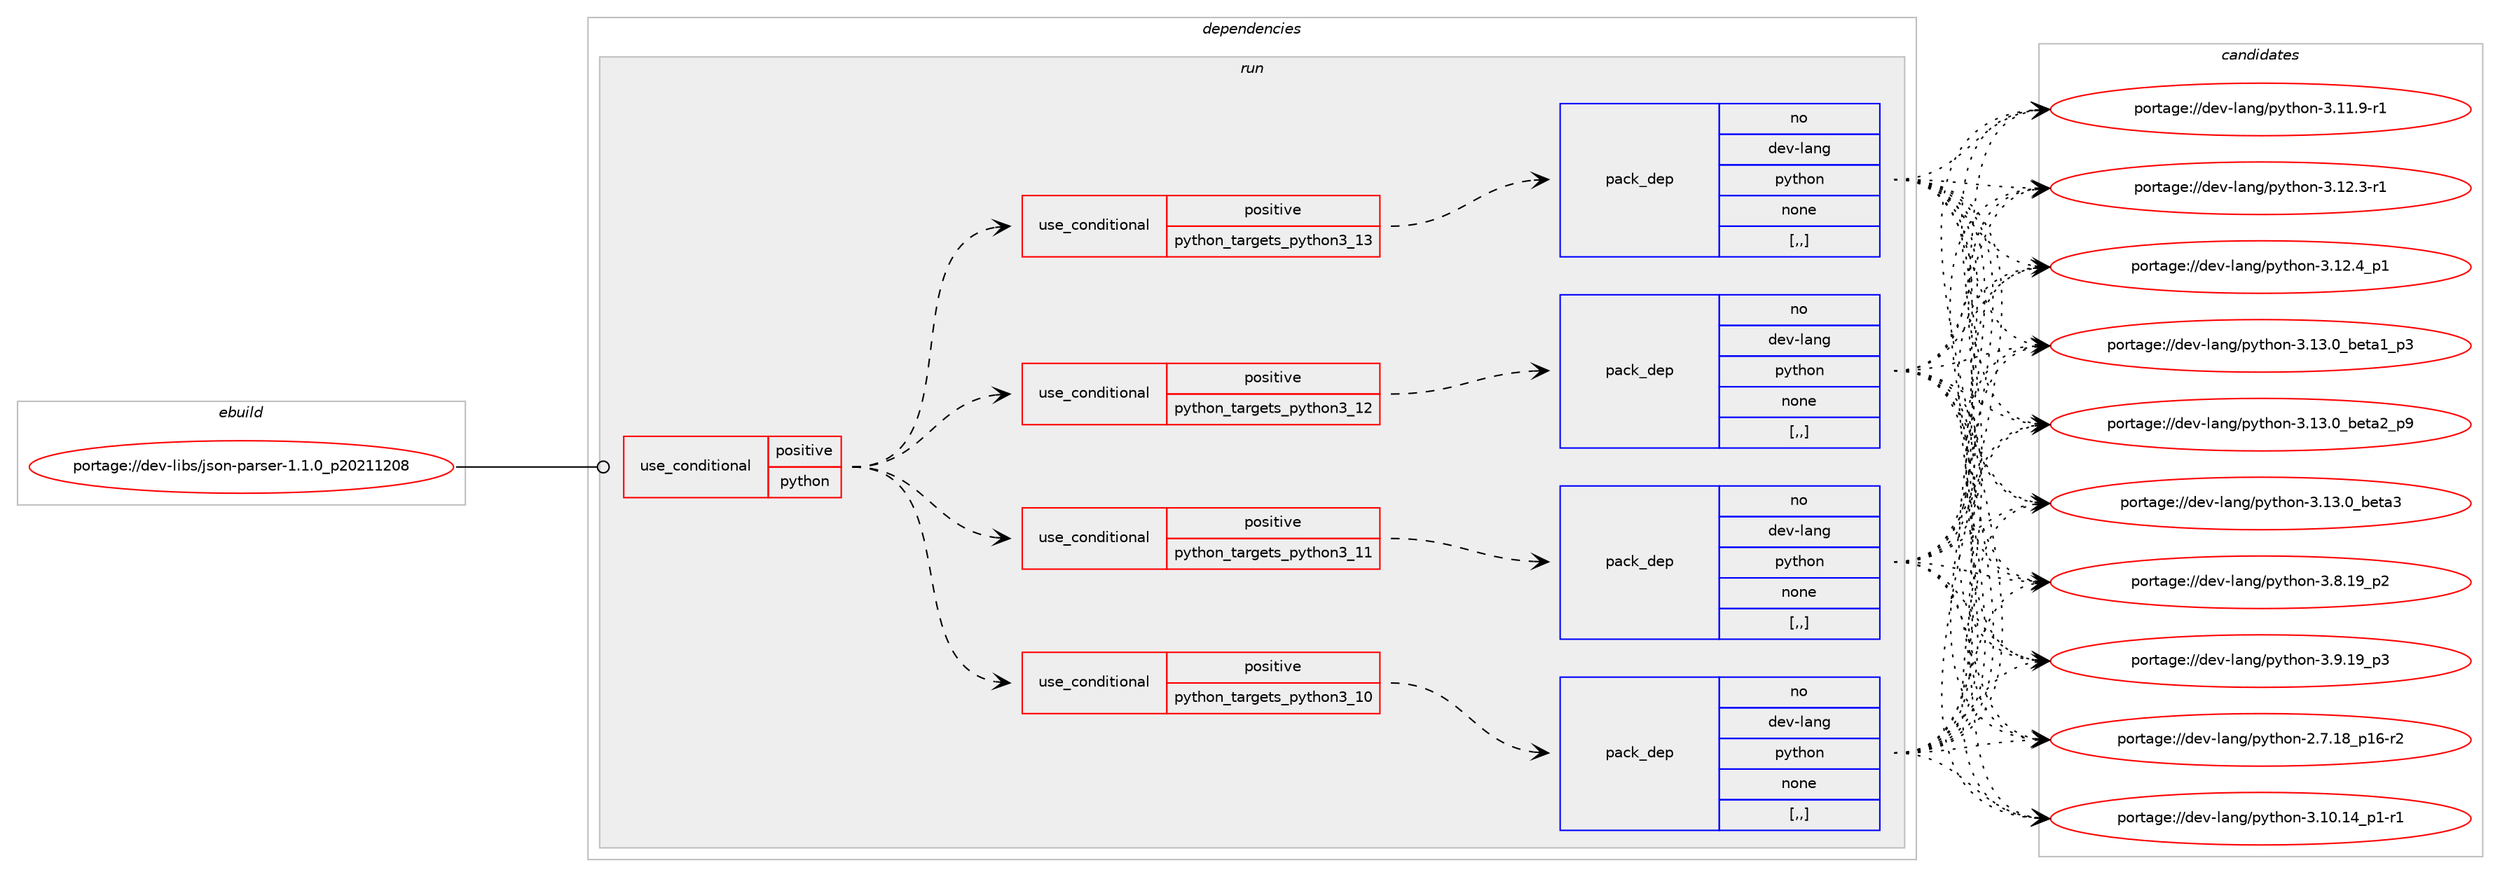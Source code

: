 digraph prolog {

# *************
# Graph options
# *************

newrank=true;
concentrate=true;
compound=true;
graph [rankdir=LR,fontname=Helvetica,fontsize=10,ranksep=1.5];#, ranksep=2.5, nodesep=0.2];
edge  [arrowhead=vee];
node  [fontname=Helvetica,fontsize=10];

# **********
# The ebuild
# **********

subgraph cluster_leftcol {
color=gray;
rank=same;
label=<<i>ebuild</i>>;
id [label="portage://dev-libs/json-parser-1.1.0_p20211208", color=red, width=4, href="../dev-libs/json-parser-1.1.0_p20211208.svg"];
}

# ****************
# The dependencies
# ****************

subgraph cluster_midcol {
color=gray;
label=<<i>dependencies</i>>;
subgraph cluster_compile {
fillcolor="#eeeeee";
style=filled;
label=<<i>compile</i>>;
}
subgraph cluster_compileandrun {
fillcolor="#eeeeee";
style=filled;
label=<<i>compile and run</i>>;
}
subgraph cluster_run {
fillcolor="#eeeeee";
style=filled;
label=<<i>run</i>>;
subgraph cond25731 {
dependency105932 [label=<<TABLE BORDER="0" CELLBORDER="1" CELLSPACING="0" CELLPADDING="4"><TR><TD ROWSPAN="3" CELLPADDING="10">use_conditional</TD></TR><TR><TD>positive</TD></TR><TR><TD>python</TD></TR></TABLE>>, shape=none, color=red];
subgraph cond25732 {
dependency105933 [label=<<TABLE BORDER="0" CELLBORDER="1" CELLSPACING="0" CELLPADDING="4"><TR><TD ROWSPAN="3" CELLPADDING="10">use_conditional</TD></TR><TR><TD>positive</TD></TR><TR><TD>python_targets_python3_10</TD></TR></TABLE>>, shape=none, color=red];
subgraph pack79064 {
dependency105934 [label=<<TABLE BORDER="0" CELLBORDER="1" CELLSPACING="0" CELLPADDING="4" WIDTH="220"><TR><TD ROWSPAN="6" CELLPADDING="30">pack_dep</TD></TR><TR><TD WIDTH="110">no</TD></TR><TR><TD>dev-lang</TD></TR><TR><TD>python</TD></TR><TR><TD>none</TD></TR><TR><TD>[,,]</TD></TR></TABLE>>, shape=none, color=blue];
}
dependency105933:e -> dependency105934:w [weight=20,style="dashed",arrowhead="vee"];
}
dependency105932:e -> dependency105933:w [weight=20,style="dashed",arrowhead="vee"];
subgraph cond25733 {
dependency105935 [label=<<TABLE BORDER="0" CELLBORDER="1" CELLSPACING="0" CELLPADDING="4"><TR><TD ROWSPAN="3" CELLPADDING="10">use_conditional</TD></TR><TR><TD>positive</TD></TR><TR><TD>python_targets_python3_11</TD></TR></TABLE>>, shape=none, color=red];
subgraph pack79065 {
dependency105936 [label=<<TABLE BORDER="0" CELLBORDER="1" CELLSPACING="0" CELLPADDING="4" WIDTH="220"><TR><TD ROWSPAN="6" CELLPADDING="30">pack_dep</TD></TR><TR><TD WIDTH="110">no</TD></TR><TR><TD>dev-lang</TD></TR><TR><TD>python</TD></TR><TR><TD>none</TD></TR><TR><TD>[,,]</TD></TR></TABLE>>, shape=none, color=blue];
}
dependency105935:e -> dependency105936:w [weight=20,style="dashed",arrowhead="vee"];
}
dependency105932:e -> dependency105935:w [weight=20,style="dashed",arrowhead="vee"];
subgraph cond25734 {
dependency105937 [label=<<TABLE BORDER="0" CELLBORDER="1" CELLSPACING="0" CELLPADDING="4"><TR><TD ROWSPAN="3" CELLPADDING="10">use_conditional</TD></TR><TR><TD>positive</TD></TR><TR><TD>python_targets_python3_12</TD></TR></TABLE>>, shape=none, color=red];
subgraph pack79066 {
dependency105938 [label=<<TABLE BORDER="0" CELLBORDER="1" CELLSPACING="0" CELLPADDING="4" WIDTH="220"><TR><TD ROWSPAN="6" CELLPADDING="30">pack_dep</TD></TR><TR><TD WIDTH="110">no</TD></TR><TR><TD>dev-lang</TD></TR><TR><TD>python</TD></TR><TR><TD>none</TD></TR><TR><TD>[,,]</TD></TR></TABLE>>, shape=none, color=blue];
}
dependency105937:e -> dependency105938:w [weight=20,style="dashed",arrowhead="vee"];
}
dependency105932:e -> dependency105937:w [weight=20,style="dashed",arrowhead="vee"];
subgraph cond25735 {
dependency105939 [label=<<TABLE BORDER="0" CELLBORDER="1" CELLSPACING="0" CELLPADDING="4"><TR><TD ROWSPAN="3" CELLPADDING="10">use_conditional</TD></TR><TR><TD>positive</TD></TR><TR><TD>python_targets_python3_13</TD></TR></TABLE>>, shape=none, color=red];
subgraph pack79067 {
dependency105940 [label=<<TABLE BORDER="0" CELLBORDER="1" CELLSPACING="0" CELLPADDING="4" WIDTH="220"><TR><TD ROWSPAN="6" CELLPADDING="30">pack_dep</TD></TR><TR><TD WIDTH="110">no</TD></TR><TR><TD>dev-lang</TD></TR><TR><TD>python</TD></TR><TR><TD>none</TD></TR><TR><TD>[,,]</TD></TR></TABLE>>, shape=none, color=blue];
}
dependency105939:e -> dependency105940:w [weight=20,style="dashed",arrowhead="vee"];
}
dependency105932:e -> dependency105939:w [weight=20,style="dashed",arrowhead="vee"];
}
id:e -> dependency105932:w [weight=20,style="solid",arrowhead="odot"];
}
}

# **************
# The candidates
# **************

subgraph cluster_choices {
rank=same;
color=gray;
label=<<i>candidates</i>>;

subgraph choice79064 {
color=black;
nodesep=1;
choice100101118451089711010347112121116104111110455046554649569511249544511450 [label="portage://dev-lang/python-2.7.18_p16-r2", color=red, width=4,href="../dev-lang/python-2.7.18_p16-r2.svg"];
choice100101118451089711010347112121116104111110455146494846495295112494511449 [label="portage://dev-lang/python-3.10.14_p1-r1", color=red, width=4,href="../dev-lang/python-3.10.14_p1-r1.svg"];
choice100101118451089711010347112121116104111110455146494946574511449 [label="portage://dev-lang/python-3.11.9-r1", color=red, width=4,href="../dev-lang/python-3.11.9-r1.svg"];
choice100101118451089711010347112121116104111110455146495046514511449 [label="portage://dev-lang/python-3.12.3-r1", color=red, width=4,href="../dev-lang/python-3.12.3-r1.svg"];
choice100101118451089711010347112121116104111110455146495046529511249 [label="portage://dev-lang/python-3.12.4_p1", color=red, width=4,href="../dev-lang/python-3.12.4_p1.svg"];
choice10010111845108971101034711212111610411111045514649514648959810111697499511251 [label="portage://dev-lang/python-3.13.0_beta1_p3", color=red, width=4,href="../dev-lang/python-3.13.0_beta1_p3.svg"];
choice10010111845108971101034711212111610411111045514649514648959810111697509511257 [label="portage://dev-lang/python-3.13.0_beta2_p9", color=red, width=4,href="../dev-lang/python-3.13.0_beta2_p9.svg"];
choice1001011184510897110103471121211161041111104551464951464895981011169751 [label="portage://dev-lang/python-3.13.0_beta3", color=red, width=4,href="../dev-lang/python-3.13.0_beta3.svg"];
choice100101118451089711010347112121116104111110455146564649579511250 [label="portage://dev-lang/python-3.8.19_p2", color=red, width=4,href="../dev-lang/python-3.8.19_p2.svg"];
choice100101118451089711010347112121116104111110455146574649579511251 [label="portage://dev-lang/python-3.9.19_p3", color=red, width=4,href="../dev-lang/python-3.9.19_p3.svg"];
dependency105934:e -> choice100101118451089711010347112121116104111110455046554649569511249544511450:w [style=dotted,weight="100"];
dependency105934:e -> choice100101118451089711010347112121116104111110455146494846495295112494511449:w [style=dotted,weight="100"];
dependency105934:e -> choice100101118451089711010347112121116104111110455146494946574511449:w [style=dotted,weight="100"];
dependency105934:e -> choice100101118451089711010347112121116104111110455146495046514511449:w [style=dotted,weight="100"];
dependency105934:e -> choice100101118451089711010347112121116104111110455146495046529511249:w [style=dotted,weight="100"];
dependency105934:e -> choice10010111845108971101034711212111610411111045514649514648959810111697499511251:w [style=dotted,weight="100"];
dependency105934:e -> choice10010111845108971101034711212111610411111045514649514648959810111697509511257:w [style=dotted,weight="100"];
dependency105934:e -> choice1001011184510897110103471121211161041111104551464951464895981011169751:w [style=dotted,weight="100"];
dependency105934:e -> choice100101118451089711010347112121116104111110455146564649579511250:w [style=dotted,weight="100"];
dependency105934:e -> choice100101118451089711010347112121116104111110455146574649579511251:w [style=dotted,weight="100"];
}
subgraph choice79065 {
color=black;
nodesep=1;
choice100101118451089711010347112121116104111110455046554649569511249544511450 [label="portage://dev-lang/python-2.7.18_p16-r2", color=red, width=4,href="../dev-lang/python-2.7.18_p16-r2.svg"];
choice100101118451089711010347112121116104111110455146494846495295112494511449 [label="portage://dev-lang/python-3.10.14_p1-r1", color=red, width=4,href="../dev-lang/python-3.10.14_p1-r1.svg"];
choice100101118451089711010347112121116104111110455146494946574511449 [label="portage://dev-lang/python-3.11.9-r1", color=red, width=4,href="../dev-lang/python-3.11.9-r1.svg"];
choice100101118451089711010347112121116104111110455146495046514511449 [label="portage://dev-lang/python-3.12.3-r1", color=red, width=4,href="../dev-lang/python-3.12.3-r1.svg"];
choice100101118451089711010347112121116104111110455146495046529511249 [label="portage://dev-lang/python-3.12.4_p1", color=red, width=4,href="../dev-lang/python-3.12.4_p1.svg"];
choice10010111845108971101034711212111610411111045514649514648959810111697499511251 [label="portage://dev-lang/python-3.13.0_beta1_p3", color=red, width=4,href="../dev-lang/python-3.13.0_beta1_p3.svg"];
choice10010111845108971101034711212111610411111045514649514648959810111697509511257 [label="portage://dev-lang/python-3.13.0_beta2_p9", color=red, width=4,href="../dev-lang/python-3.13.0_beta2_p9.svg"];
choice1001011184510897110103471121211161041111104551464951464895981011169751 [label="portage://dev-lang/python-3.13.0_beta3", color=red, width=4,href="../dev-lang/python-3.13.0_beta3.svg"];
choice100101118451089711010347112121116104111110455146564649579511250 [label="portage://dev-lang/python-3.8.19_p2", color=red, width=4,href="../dev-lang/python-3.8.19_p2.svg"];
choice100101118451089711010347112121116104111110455146574649579511251 [label="portage://dev-lang/python-3.9.19_p3", color=red, width=4,href="../dev-lang/python-3.9.19_p3.svg"];
dependency105936:e -> choice100101118451089711010347112121116104111110455046554649569511249544511450:w [style=dotted,weight="100"];
dependency105936:e -> choice100101118451089711010347112121116104111110455146494846495295112494511449:w [style=dotted,weight="100"];
dependency105936:e -> choice100101118451089711010347112121116104111110455146494946574511449:w [style=dotted,weight="100"];
dependency105936:e -> choice100101118451089711010347112121116104111110455146495046514511449:w [style=dotted,weight="100"];
dependency105936:e -> choice100101118451089711010347112121116104111110455146495046529511249:w [style=dotted,weight="100"];
dependency105936:e -> choice10010111845108971101034711212111610411111045514649514648959810111697499511251:w [style=dotted,weight="100"];
dependency105936:e -> choice10010111845108971101034711212111610411111045514649514648959810111697509511257:w [style=dotted,weight="100"];
dependency105936:e -> choice1001011184510897110103471121211161041111104551464951464895981011169751:w [style=dotted,weight="100"];
dependency105936:e -> choice100101118451089711010347112121116104111110455146564649579511250:w [style=dotted,weight="100"];
dependency105936:e -> choice100101118451089711010347112121116104111110455146574649579511251:w [style=dotted,weight="100"];
}
subgraph choice79066 {
color=black;
nodesep=1;
choice100101118451089711010347112121116104111110455046554649569511249544511450 [label="portage://dev-lang/python-2.7.18_p16-r2", color=red, width=4,href="../dev-lang/python-2.7.18_p16-r2.svg"];
choice100101118451089711010347112121116104111110455146494846495295112494511449 [label="portage://dev-lang/python-3.10.14_p1-r1", color=red, width=4,href="../dev-lang/python-3.10.14_p1-r1.svg"];
choice100101118451089711010347112121116104111110455146494946574511449 [label="portage://dev-lang/python-3.11.9-r1", color=red, width=4,href="../dev-lang/python-3.11.9-r1.svg"];
choice100101118451089711010347112121116104111110455146495046514511449 [label="portage://dev-lang/python-3.12.3-r1", color=red, width=4,href="../dev-lang/python-3.12.3-r1.svg"];
choice100101118451089711010347112121116104111110455146495046529511249 [label="portage://dev-lang/python-3.12.4_p1", color=red, width=4,href="../dev-lang/python-3.12.4_p1.svg"];
choice10010111845108971101034711212111610411111045514649514648959810111697499511251 [label="portage://dev-lang/python-3.13.0_beta1_p3", color=red, width=4,href="../dev-lang/python-3.13.0_beta1_p3.svg"];
choice10010111845108971101034711212111610411111045514649514648959810111697509511257 [label="portage://dev-lang/python-3.13.0_beta2_p9", color=red, width=4,href="../dev-lang/python-3.13.0_beta2_p9.svg"];
choice1001011184510897110103471121211161041111104551464951464895981011169751 [label="portage://dev-lang/python-3.13.0_beta3", color=red, width=4,href="../dev-lang/python-3.13.0_beta3.svg"];
choice100101118451089711010347112121116104111110455146564649579511250 [label="portage://dev-lang/python-3.8.19_p2", color=red, width=4,href="../dev-lang/python-3.8.19_p2.svg"];
choice100101118451089711010347112121116104111110455146574649579511251 [label="portage://dev-lang/python-3.9.19_p3", color=red, width=4,href="../dev-lang/python-3.9.19_p3.svg"];
dependency105938:e -> choice100101118451089711010347112121116104111110455046554649569511249544511450:w [style=dotted,weight="100"];
dependency105938:e -> choice100101118451089711010347112121116104111110455146494846495295112494511449:w [style=dotted,weight="100"];
dependency105938:e -> choice100101118451089711010347112121116104111110455146494946574511449:w [style=dotted,weight="100"];
dependency105938:e -> choice100101118451089711010347112121116104111110455146495046514511449:w [style=dotted,weight="100"];
dependency105938:e -> choice100101118451089711010347112121116104111110455146495046529511249:w [style=dotted,weight="100"];
dependency105938:e -> choice10010111845108971101034711212111610411111045514649514648959810111697499511251:w [style=dotted,weight="100"];
dependency105938:e -> choice10010111845108971101034711212111610411111045514649514648959810111697509511257:w [style=dotted,weight="100"];
dependency105938:e -> choice1001011184510897110103471121211161041111104551464951464895981011169751:w [style=dotted,weight="100"];
dependency105938:e -> choice100101118451089711010347112121116104111110455146564649579511250:w [style=dotted,weight="100"];
dependency105938:e -> choice100101118451089711010347112121116104111110455146574649579511251:w [style=dotted,weight="100"];
}
subgraph choice79067 {
color=black;
nodesep=1;
choice100101118451089711010347112121116104111110455046554649569511249544511450 [label="portage://dev-lang/python-2.7.18_p16-r2", color=red, width=4,href="../dev-lang/python-2.7.18_p16-r2.svg"];
choice100101118451089711010347112121116104111110455146494846495295112494511449 [label="portage://dev-lang/python-3.10.14_p1-r1", color=red, width=4,href="../dev-lang/python-3.10.14_p1-r1.svg"];
choice100101118451089711010347112121116104111110455146494946574511449 [label="portage://dev-lang/python-3.11.9-r1", color=red, width=4,href="../dev-lang/python-3.11.9-r1.svg"];
choice100101118451089711010347112121116104111110455146495046514511449 [label="portage://dev-lang/python-3.12.3-r1", color=red, width=4,href="../dev-lang/python-3.12.3-r1.svg"];
choice100101118451089711010347112121116104111110455146495046529511249 [label="portage://dev-lang/python-3.12.4_p1", color=red, width=4,href="../dev-lang/python-3.12.4_p1.svg"];
choice10010111845108971101034711212111610411111045514649514648959810111697499511251 [label="portage://dev-lang/python-3.13.0_beta1_p3", color=red, width=4,href="../dev-lang/python-3.13.0_beta1_p3.svg"];
choice10010111845108971101034711212111610411111045514649514648959810111697509511257 [label="portage://dev-lang/python-3.13.0_beta2_p9", color=red, width=4,href="../dev-lang/python-3.13.0_beta2_p9.svg"];
choice1001011184510897110103471121211161041111104551464951464895981011169751 [label="portage://dev-lang/python-3.13.0_beta3", color=red, width=4,href="../dev-lang/python-3.13.0_beta3.svg"];
choice100101118451089711010347112121116104111110455146564649579511250 [label="portage://dev-lang/python-3.8.19_p2", color=red, width=4,href="../dev-lang/python-3.8.19_p2.svg"];
choice100101118451089711010347112121116104111110455146574649579511251 [label="portage://dev-lang/python-3.9.19_p3", color=red, width=4,href="../dev-lang/python-3.9.19_p3.svg"];
dependency105940:e -> choice100101118451089711010347112121116104111110455046554649569511249544511450:w [style=dotted,weight="100"];
dependency105940:e -> choice100101118451089711010347112121116104111110455146494846495295112494511449:w [style=dotted,weight="100"];
dependency105940:e -> choice100101118451089711010347112121116104111110455146494946574511449:w [style=dotted,weight="100"];
dependency105940:e -> choice100101118451089711010347112121116104111110455146495046514511449:w [style=dotted,weight="100"];
dependency105940:e -> choice100101118451089711010347112121116104111110455146495046529511249:w [style=dotted,weight="100"];
dependency105940:e -> choice10010111845108971101034711212111610411111045514649514648959810111697499511251:w [style=dotted,weight="100"];
dependency105940:e -> choice10010111845108971101034711212111610411111045514649514648959810111697509511257:w [style=dotted,weight="100"];
dependency105940:e -> choice1001011184510897110103471121211161041111104551464951464895981011169751:w [style=dotted,weight="100"];
dependency105940:e -> choice100101118451089711010347112121116104111110455146564649579511250:w [style=dotted,weight="100"];
dependency105940:e -> choice100101118451089711010347112121116104111110455146574649579511251:w [style=dotted,weight="100"];
}
}

}
